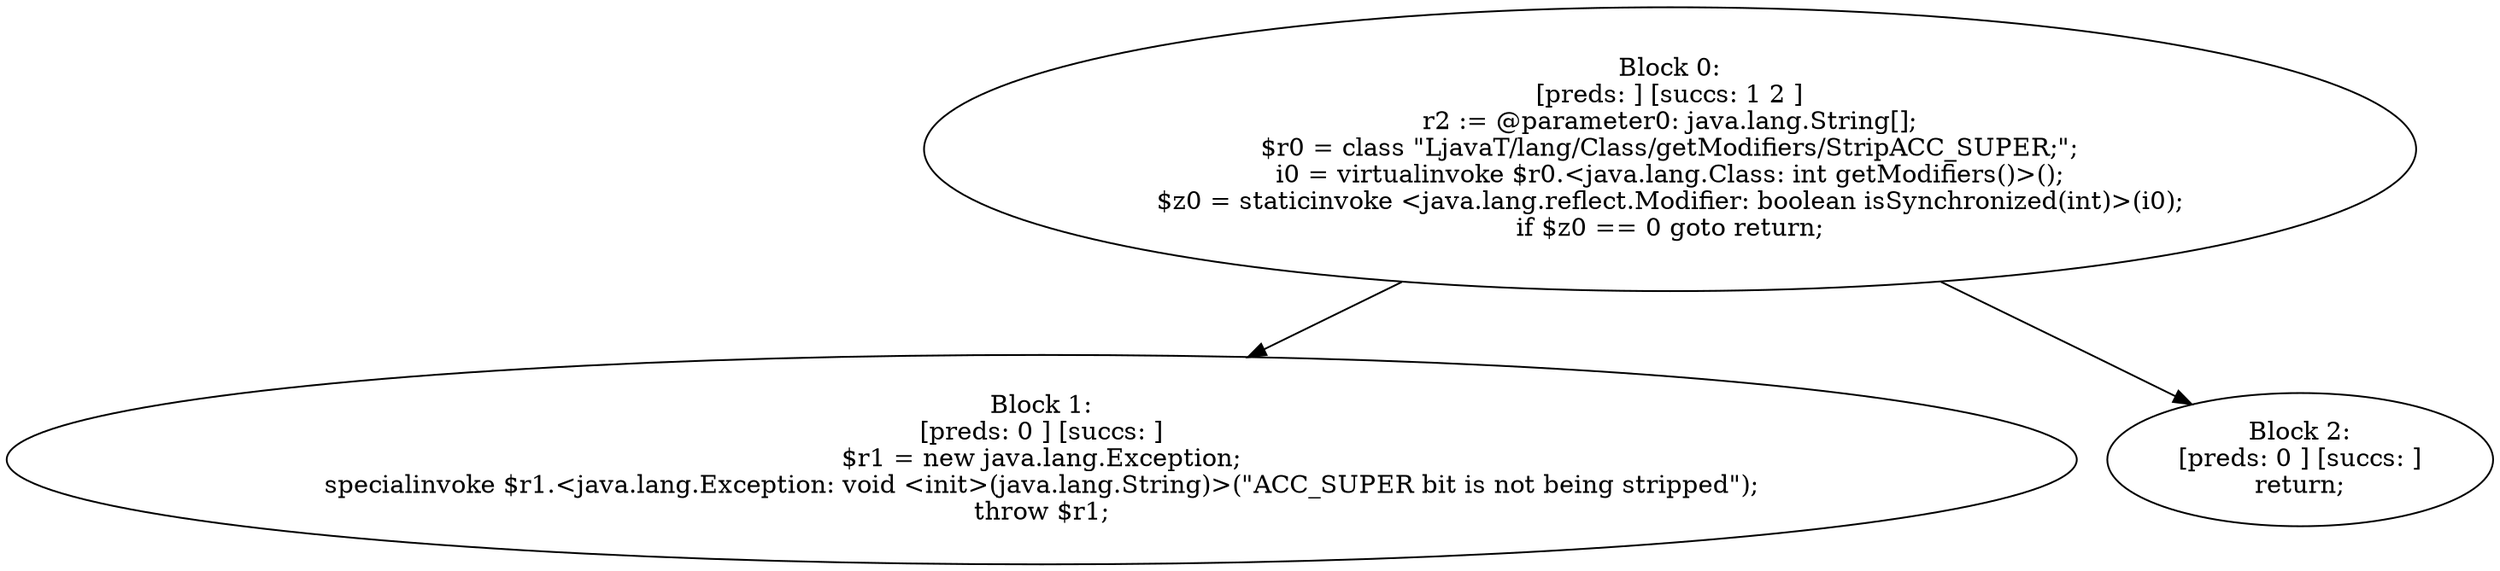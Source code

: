 digraph "unitGraph" {
    "Block 0:
[preds: ] [succs: 1 2 ]
r2 := @parameter0: java.lang.String[];
$r0 = class \"LjavaT/lang/Class/getModifiers/StripACC_SUPER;\";
i0 = virtualinvoke $r0.<java.lang.Class: int getModifiers()>();
$z0 = staticinvoke <java.lang.reflect.Modifier: boolean isSynchronized(int)>(i0);
if $z0 == 0 goto return;
"
    "Block 1:
[preds: 0 ] [succs: ]
$r1 = new java.lang.Exception;
specialinvoke $r1.<java.lang.Exception: void <init>(java.lang.String)>(\"ACC_SUPER bit is not being stripped\");
throw $r1;
"
    "Block 2:
[preds: 0 ] [succs: ]
return;
"
    "Block 0:
[preds: ] [succs: 1 2 ]
r2 := @parameter0: java.lang.String[];
$r0 = class \"LjavaT/lang/Class/getModifiers/StripACC_SUPER;\";
i0 = virtualinvoke $r0.<java.lang.Class: int getModifiers()>();
$z0 = staticinvoke <java.lang.reflect.Modifier: boolean isSynchronized(int)>(i0);
if $z0 == 0 goto return;
"->"Block 1:
[preds: 0 ] [succs: ]
$r1 = new java.lang.Exception;
specialinvoke $r1.<java.lang.Exception: void <init>(java.lang.String)>(\"ACC_SUPER bit is not being stripped\");
throw $r1;
";
    "Block 0:
[preds: ] [succs: 1 2 ]
r2 := @parameter0: java.lang.String[];
$r0 = class \"LjavaT/lang/Class/getModifiers/StripACC_SUPER;\";
i0 = virtualinvoke $r0.<java.lang.Class: int getModifiers()>();
$z0 = staticinvoke <java.lang.reflect.Modifier: boolean isSynchronized(int)>(i0);
if $z0 == 0 goto return;
"->"Block 2:
[preds: 0 ] [succs: ]
return;
";
}
